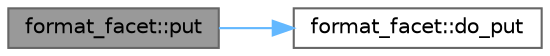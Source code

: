 digraph "format_facet::put"
{
 // LATEX_PDF_SIZE
  bgcolor="transparent";
  edge [fontname=Helvetica,fontsize=10,labelfontname=Helvetica,labelfontsize=10];
  node [fontname=Helvetica,fontsize=10,shape=box,height=0.2,width=0.4];
  rankdir="LR";
  Node1 [id="Node000001",label="format_facet::put",height=0.2,width=0.4,color="gray40", fillcolor="grey60", style="filled", fontcolor="black",tooltip=" "];
  Node1 -> Node2 [id="edge2_Node000001_Node000002",color="steelblue1",style="solid",tooltip=" "];
  Node2 [id="Node000002",label="format_facet::do_put",height=0.2,width=0.4,color="grey40", fillcolor="white", style="filled",URL="$classformat__facet.html#aa4931a45a940a6d5697150590270e4a3",tooltip=" "];
}
